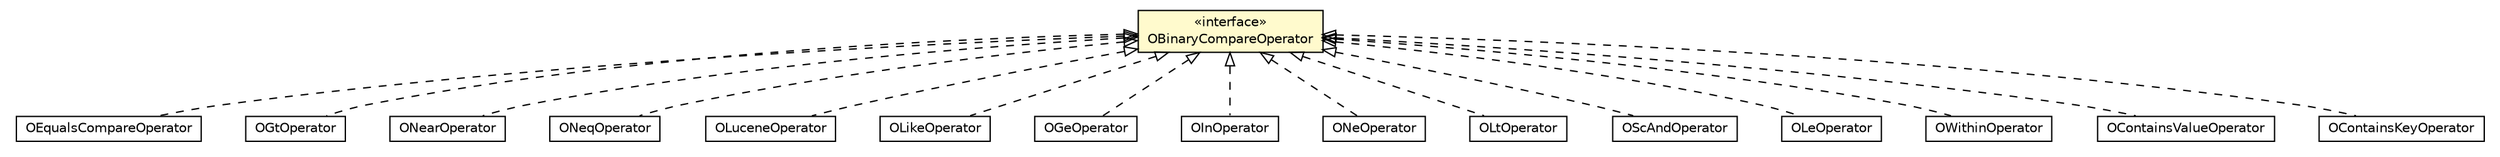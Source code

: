 #!/usr/local/bin/dot
#
# Class diagram 
# Generated by UMLGraph version R5_6-24-gf6e263 (http://www.umlgraph.org/)
#

digraph G {
	edge [fontname="Helvetica",fontsize=10,labelfontname="Helvetica",labelfontsize=10];
	node [fontname="Helvetica",fontsize=10,shape=plaintext];
	nodesep=0.25;
	ranksep=0.5;
	// com.orientechnologies.orient.core.sql.parser.OEqualsCompareOperator
	c738337 [label=<<table title="com.orientechnologies.orient.core.sql.parser.OEqualsCompareOperator" border="0" cellborder="1" cellspacing="0" cellpadding="2" port="p" href="./OEqualsCompareOperator.html">
		<tr><td><table border="0" cellspacing="0" cellpadding="1">
<tr><td align="center" balign="center"> OEqualsCompareOperator </td></tr>
		</table></td></tr>
		</table>>, URL="./OEqualsCompareOperator.html", fontname="Helvetica", fontcolor="black", fontsize=10.0];
	// com.orientechnologies.orient.core.sql.parser.OBinaryCompareOperator
	c738348 [label=<<table title="com.orientechnologies.orient.core.sql.parser.OBinaryCompareOperator" border="0" cellborder="1" cellspacing="0" cellpadding="2" port="p" bgcolor="lemonChiffon" href="./OBinaryCompareOperator.html">
		<tr><td><table border="0" cellspacing="0" cellpadding="1">
<tr><td align="center" balign="center"> &#171;interface&#187; </td></tr>
<tr><td align="center" balign="center"> OBinaryCompareOperator </td></tr>
		</table></td></tr>
		</table>>, URL="./OBinaryCompareOperator.html", fontname="Helvetica", fontcolor="black", fontsize=10.0];
	// com.orientechnologies.orient.core.sql.parser.OGtOperator
	c738364 [label=<<table title="com.orientechnologies.orient.core.sql.parser.OGtOperator" border="0" cellborder="1" cellspacing="0" cellpadding="2" port="p" href="./OGtOperator.html">
		<tr><td><table border="0" cellspacing="0" cellpadding="1">
<tr><td align="center" balign="center"> OGtOperator </td></tr>
		</table></td></tr>
		</table>>, URL="./OGtOperator.html", fontname="Helvetica", fontcolor="black", fontsize=10.0];
	// com.orientechnologies.orient.core.sql.parser.ONearOperator
	c738368 [label=<<table title="com.orientechnologies.orient.core.sql.parser.ONearOperator" border="0" cellborder="1" cellspacing="0" cellpadding="2" port="p" href="./ONearOperator.html">
		<tr><td><table border="0" cellspacing="0" cellpadding="1">
<tr><td align="center" balign="center"> ONearOperator </td></tr>
		</table></td></tr>
		</table>>, URL="./ONearOperator.html", fontname="Helvetica", fontcolor="black", fontsize=10.0];
	// com.orientechnologies.orient.core.sql.parser.ONeqOperator
	c738377 [label=<<table title="com.orientechnologies.orient.core.sql.parser.ONeqOperator" border="0" cellborder="1" cellspacing="0" cellpadding="2" port="p" href="./ONeqOperator.html">
		<tr><td><table border="0" cellspacing="0" cellpadding="1">
<tr><td align="center" balign="center"> ONeqOperator </td></tr>
		</table></td></tr>
		</table>>, URL="./ONeqOperator.html", fontname="Helvetica", fontcolor="black", fontsize=10.0];
	// com.orientechnologies.orient.core.sql.parser.OLuceneOperator
	c738391 [label=<<table title="com.orientechnologies.orient.core.sql.parser.OLuceneOperator" border="0" cellborder="1" cellspacing="0" cellpadding="2" port="p" href="./OLuceneOperator.html">
		<tr><td><table border="0" cellspacing="0" cellpadding="1">
<tr><td align="center" balign="center"> OLuceneOperator </td></tr>
		</table></td></tr>
		</table>>, URL="./OLuceneOperator.html", fontname="Helvetica", fontcolor="black", fontsize=10.0];
	// com.orientechnologies.orient.core.sql.parser.OLikeOperator
	c738403 [label=<<table title="com.orientechnologies.orient.core.sql.parser.OLikeOperator" border="0" cellborder="1" cellspacing="0" cellpadding="2" port="p" href="./OLikeOperator.html">
		<tr><td><table border="0" cellspacing="0" cellpadding="1">
<tr><td align="center" balign="center"> OLikeOperator </td></tr>
		</table></td></tr>
		</table>>, URL="./OLikeOperator.html", fontname="Helvetica", fontcolor="black", fontsize=10.0];
	// com.orientechnologies.orient.core.sql.parser.OGeOperator
	c738410 [label=<<table title="com.orientechnologies.orient.core.sql.parser.OGeOperator" border="0" cellborder="1" cellspacing="0" cellpadding="2" port="p" href="./OGeOperator.html">
		<tr><td><table border="0" cellspacing="0" cellpadding="1">
<tr><td align="center" balign="center"> OGeOperator </td></tr>
		</table></td></tr>
		</table>>, URL="./OGeOperator.html", fontname="Helvetica", fontcolor="black", fontsize=10.0];
	// com.orientechnologies.orient.core.sql.parser.OInOperator
	c738414 [label=<<table title="com.orientechnologies.orient.core.sql.parser.OInOperator" border="0" cellborder="1" cellspacing="0" cellpadding="2" port="p" href="./OInOperator.html">
		<tr><td><table border="0" cellspacing="0" cellpadding="1">
<tr><td align="center" balign="center"> OInOperator </td></tr>
		</table></td></tr>
		</table>>, URL="./OInOperator.html", fontname="Helvetica", fontcolor="black", fontsize=10.0];
	// com.orientechnologies.orient.core.sql.parser.ONeOperator
	c738429 [label=<<table title="com.orientechnologies.orient.core.sql.parser.ONeOperator" border="0" cellborder="1" cellspacing="0" cellpadding="2" port="p" href="./ONeOperator.html">
		<tr><td><table border="0" cellspacing="0" cellpadding="1">
<tr><td align="center" balign="center"> ONeOperator </td></tr>
		</table></td></tr>
		</table>>, URL="./ONeOperator.html", fontname="Helvetica", fontcolor="black", fontsize=10.0];
	// com.orientechnologies.orient.core.sql.parser.OLtOperator
	c738448 [label=<<table title="com.orientechnologies.orient.core.sql.parser.OLtOperator" border="0" cellborder="1" cellspacing="0" cellpadding="2" port="p" href="./OLtOperator.html">
		<tr><td><table border="0" cellspacing="0" cellpadding="1">
<tr><td align="center" balign="center"> OLtOperator </td></tr>
		</table></td></tr>
		</table>>, URL="./OLtOperator.html", fontname="Helvetica", fontcolor="black", fontsize=10.0];
	// com.orientechnologies.orient.core.sql.parser.OScAndOperator
	c738473 [label=<<table title="com.orientechnologies.orient.core.sql.parser.OScAndOperator" border="0" cellborder="1" cellspacing="0" cellpadding="2" port="p" href="./OScAndOperator.html">
		<tr><td><table border="0" cellspacing="0" cellpadding="1">
<tr><td align="center" balign="center"> OScAndOperator </td></tr>
		</table></td></tr>
		</table>>, URL="./OScAndOperator.html", fontname="Helvetica", fontcolor="black", fontsize=10.0];
	// com.orientechnologies.orient.core.sql.parser.OLeOperator
	c738490 [label=<<table title="com.orientechnologies.orient.core.sql.parser.OLeOperator" border="0" cellborder="1" cellspacing="0" cellpadding="2" port="p" href="./OLeOperator.html">
		<tr><td><table border="0" cellspacing="0" cellpadding="1">
<tr><td align="center" balign="center"> OLeOperator </td></tr>
		</table></td></tr>
		</table>>, URL="./OLeOperator.html", fontname="Helvetica", fontcolor="black", fontsize=10.0];
	// com.orientechnologies.orient.core.sql.parser.OWithinOperator
	c738506 [label=<<table title="com.orientechnologies.orient.core.sql.parser.OWithinOperator" border="0" cellborder="1" cellspacing="0" cellpadding="2" port="p" href="./OWithinOperator.html">
		<tr><td><table border="0" cellspacing="0" cellpadding="1">
<tr><td align="center" balign="center"> OWithinOperator </td></tr>
		</table></td></tr>
		</table>>, URL="./OWithinOperator.html", fontname="Helvetica", fontcolor="black", fontsize=10.0];
	// com.orientechnologies.orient.core.sql.parser.OContainsValueOperator
	c738519 [label=<<table title="com.orientechnologies.orient.core.sql.parser.OContainsValueOperator" border="0" cellborder="1" cellspacing="0" cellpadding="2" port="p" href="./OContainsValueOperator.html">
		<tr><td><table border="0" cellspacing="0" cellpadding="1">
<tr><td align="center" balign="center"> OContainsValueOperator </td></tr>
		</table></td></tr>
		</table>>, URL="./OContainsValueOperator.html", fontname="Helvetica", fontcolor="black", fontsize=10.0];
	// com.orientechnologies.orient.core.sql.parser.OContainsKeyOperator
	c738536 [label=<<table title="com.orientechnologies.orient.core.sql.parser.OContainsKeyOperator" border="0" cellborder="1" cellspacing="0" cellpadding="2" port="p" href="./OContainsKeyOperator.html">
		<tr><td><table border="0" cellspacing="0" cellpadding="1">
<tr><td align="center" balign="center"> OContainsKeyOperator </td></tr>
		</table></td></tr>
		</table>>, URL="./OContainsKeyOperator.html", fontname="Helvetica", fontcolor="black", fontsize=10.0];
	//com.orientechnologies.orient.core.sql.parser.OEqualsCompareOperator implements com.orientechnologies.orient.core.sql.parser.OBinaryCompareOperator
	c738348:p -> c738337:p [dir=back,arrowtail=empty,style=dashed];
	//com.orientechnologies.orient.core.sql.parser.OGtOperator implements com.orientechnologies.orient.core.sql.parser.OBinaryCompareOperator
	c738348:p -> c738364:p [dir=back,arrowtail=empty,style=dashed];
	//com.orientechnologies.orient.core.sql.parser.ONearOperator implements com.orientechnologies.orient.core.sql.parser.OBinaryCompareOperator
	c738348:p -> c738368:p [dir=back,arrowtail=empty,style=dashed];
	//com.orientechnologies.orient.core.sql.parser.ONeqOperator implements com.orientechnologies.orient.core.sql.parser.OBinaryCompareOperator
	c738348:p -> c738377:p [dir=back,arrowtail=empty,style=dashed];
	//com.orientechnologies.orient.core.sql.parser.OLuceneOperator implements com.orientechnologies.orient.core.sql.parser.OBinaryCompareOperator
	c738348:p -> c738391:p [dir=back,arrowtail=empty,style=dashed];
	//com.orientechnologies.orient.core.sql.parser.OLikeOperator implements com.orientechnologies.orient.core.sql.parser.OBinaryCompareOperator
	c738348:p -> c738403:p [dir=back,arrowtail=empty,style=dashed];
	//com.orientechnologies.orient.core.sql.parser.OGeOperator implements com.orientechnologies.orient.core.sql.parser.OBinaryCompareOperator
	c738348:p -> c738410:p [dir=back,arrowtail=empty,style=dashed];
	//com.orientechnologies.orient.core.sql.parser.OInOperator implements com.orientechnologies.orient.core.sql.parser.OBinaryCompareOperator
	c738348:p -> c738414:p [dir=back,arrowtail=empty,style=dashed];
	//com.orientechnologies.orient.core.sql.parser.ONeOperator implements com.orientechnologies.orient.core.sql.parser.OBinaryCompareOperator
	c738348:p -> c738429:p [dir=back,arrowtail=empty,style=dashed];
	//com.orientechnologies.orient.core.sql.parser.OLtOperator implements com.orientechnologies.orient.core.sql.parser.OBinaryCompareOperator
	c738348:p -> c738448:p [dir=back,arrowtail=empty,style=dashed];
	//com.orientechnologies.orient.core.sql.parser.OScAndOperator implements com.orientechnologies.orient.core.sql.parser.OBinaryCompareOperator
	c738348:p -> c738473:p [dir=back,arrowtail=empty,style=dashed];
	//com.orientechnologies.orient.core.sql.parser.OLeOperator implements com.orientechnologies.orient.core.sql.parser.OBinaryCompareOperator
	c738348:p -> c738490:p [dir=back,arrowtail=empty,style=dashed];
	//com.orientechnologies.orient.core.sql.parser.OWithinOperator implements com.orientechnologies.orient.core.sql.parser.OBinaryCompareOperator
	c738348:p -> c738506:p [dir=back,arrowtail=empty,style=dashed];
	//com.orientechnologies.orient.core.sql.parser.OContainsValueOperator implements com.orientechnologies.orient.core.sql.parser.OBinaryCompareOperator
	c738348:p -> c738519:p [dir=back,arrowtail=empty,style=dashed];
	//com.orientechnologies.orient.core.sql.parser.OContainsKeyOperator implements com.orientechnologies.orient.core.sql.parser.OBinaryCompareOperator
	c738348:p -> c738536:p [dir=back,arrowtail=empty,style=dashed];
}

